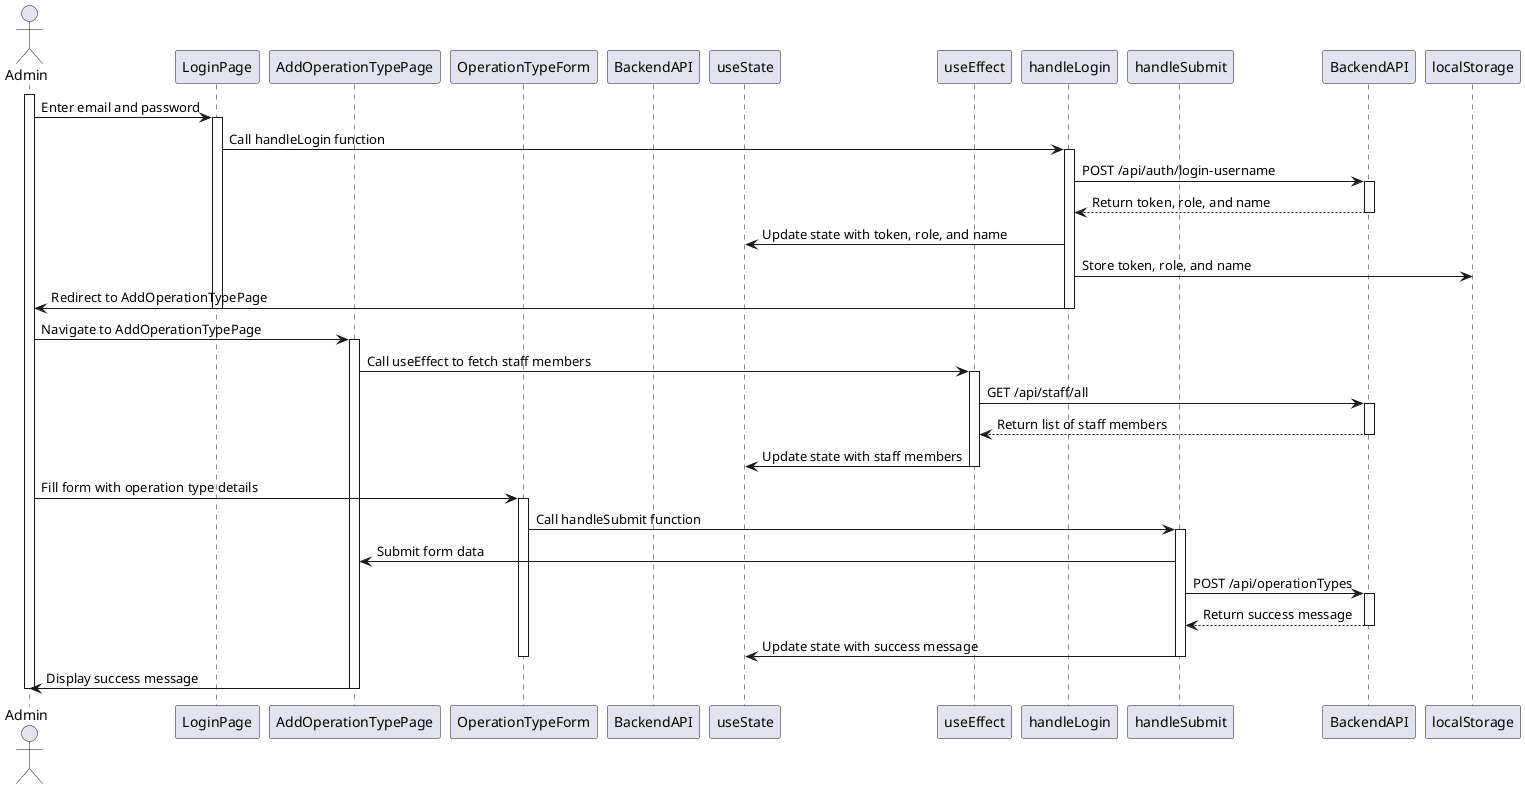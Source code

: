 @startuml Level 3 Sequence Diagram for Adding Operation Type (Frontend)
actor Admin
participant LoginPage as LoginPage
participant AddOperationTypePage as AddOperationTypePage
participant OperationTypeForm as OperationTypeForm
participant BackendAPI as Backend
participant useState as useState
participant useEffect as useEffect
participant handleLogin as handleLogin
participant handleSubmit as handleSubmit

activate Admin
Admin -> LoginPage: Enter email and password
activate LoginPage
LoginPage -> handleLogin: Call handleLogin function
activate handleLogin
handleLogin -> BackendAPI: POST /api/auth/login-username
activate BackendAPI
BackendAPI --> handleLogin: Return token, role, and name
deactivate BackendAPI

handleLogin -> useState: Update state with token, role, and name
handleLogin -> localStorage: Store token, role, and name
handleLogin -> Admin: Redirect to AddOperationTypePage
deactivate handleLogin
deactivate LoginPage

Admin -> AddOperationTypePage: Navigate to AddOperationTypePage
activate AddOperationTypePage
AddOperationTypePage -> useEffect: Call useEffect to fetch staff members
activate useEffect
useEffect -> BackendAPI: GET /api/staff/all
activate BackendAPI
BackendAPI --> useEffect: Return list of staff members
deactivate BackendAPI
useEffect -> useState: Update state with staff members
deactivate useEffect

Admin -> OperationTypeForm: Fill form with operation type details
activate OperationTypeForm
OperationTypeForm -> handleSubmit: Call handleSubmit function
activate handleSubmit
handleSubmit -> AddOperationTypePage: Submit form data
handleSubmit -> BackendAPI: POST /api/operationTypes
activate BackendAPI
BackendAPI --> handleSubmit: Return success message
deactivate BackendAPI
handleSubmit -> useState: Update state with success message
deactivate handleSubmit
deactivate OperationTypeForm

AddOperationTypePage -> Admin: Display success message
deactivate AddOperationTypePage
deactivate Admin
@enduml